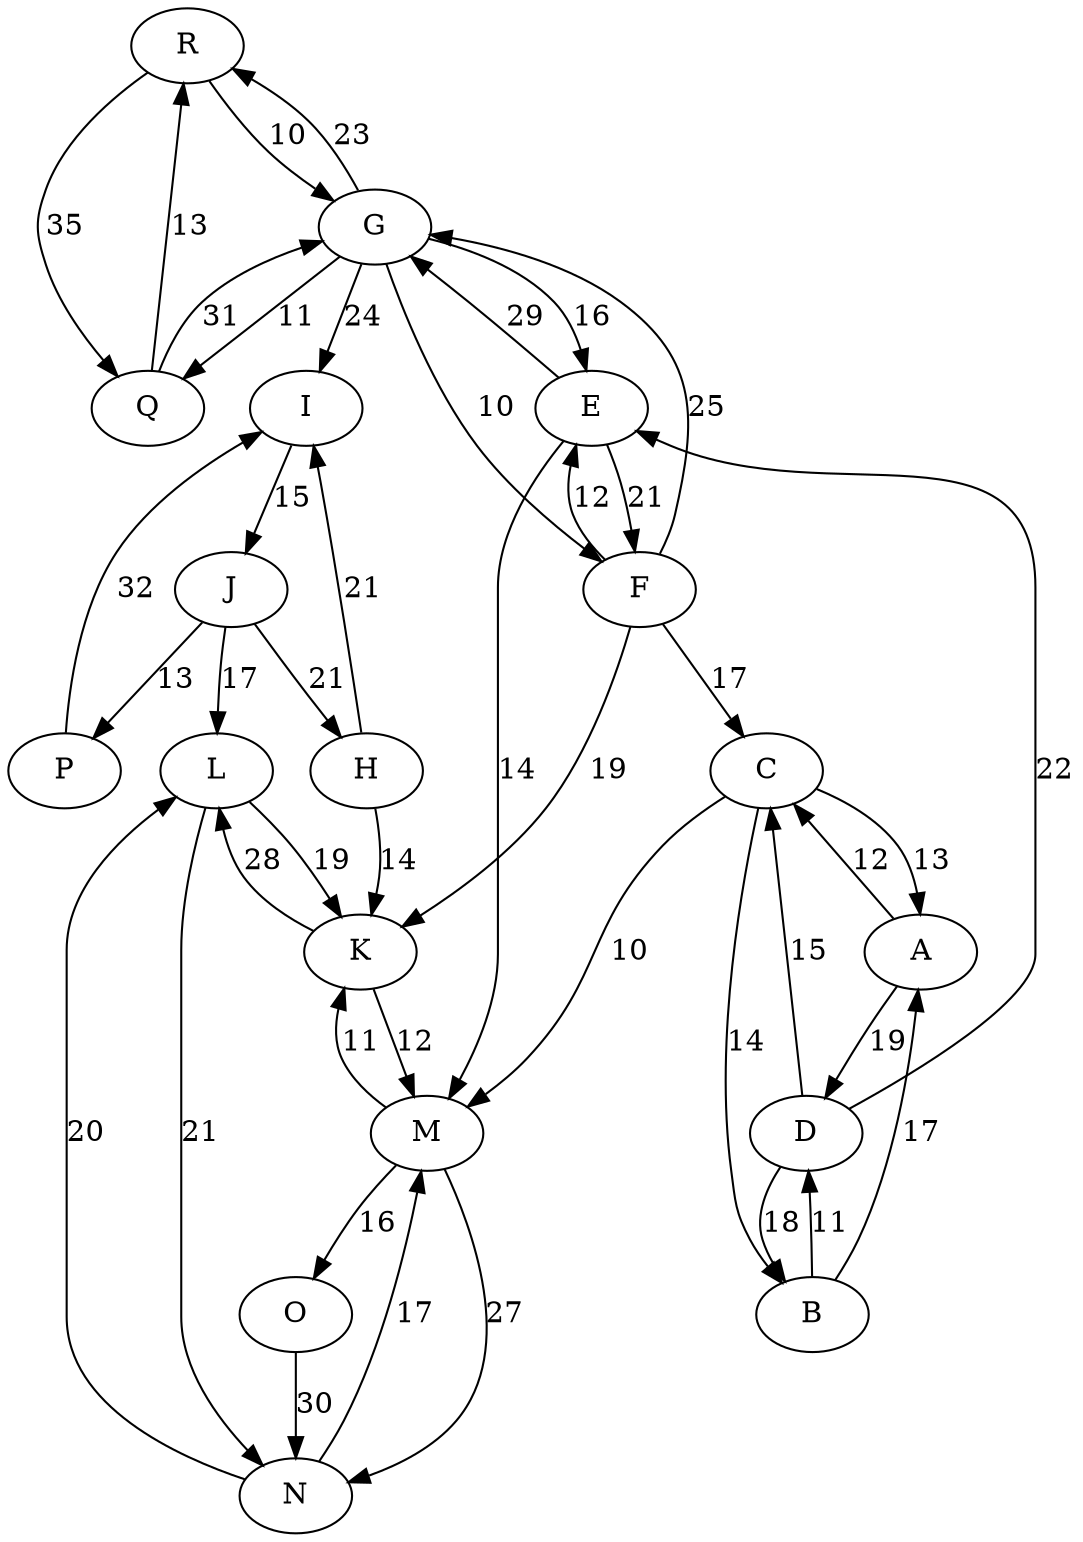 digraph graph1{ 
R -> G [label = "10"];
R -> Q [label = "35"];
Q -> G [label = "31"];
Q -> R [label = "13"];
E -> F [label = "21"];
E -> G [label = "29"];
E -> M [label = "14"];
F -> C [label = "17"];
F -> E [label = "12"];
F -> G [label = "25"];
F -> K [label = "19"];
L -> K [label = "19"];
L -> N [label = "21"];
G -> E [label = "16"];
G -> I [label = "24"];
G -> F [label = "10"];
G -> Q [label = "11"];
G -> R [label = "23"];
J -> H [label = "21"];
J -> L [label = "17"];
J -> P [label = "13"];
H -> I [label = "21"];
H -> K [label = "14"];
A -> D [label = "19"];
A -> C [label = "12"];
B -> D [label = "11"];
B -> A [label = "17"];
P -> I [label = "32"];
I -> J [label = "15"];
O -> N [label = "30"];
D -> B [label = "18"];
D -> C [label = "15"];
D -> E [label = "22"];
C -> A [label = "13"];
C -> B [label = "14"];
C -> M [label = "10"];
K -> L [label = "28"];
K -> M [label = "12"];
M -> K [label = "11"];
M -> N [label = "27"];
M -> O [label = "16"];
N -> L [label = "20"];
N -> M [label = "17"];
 } 